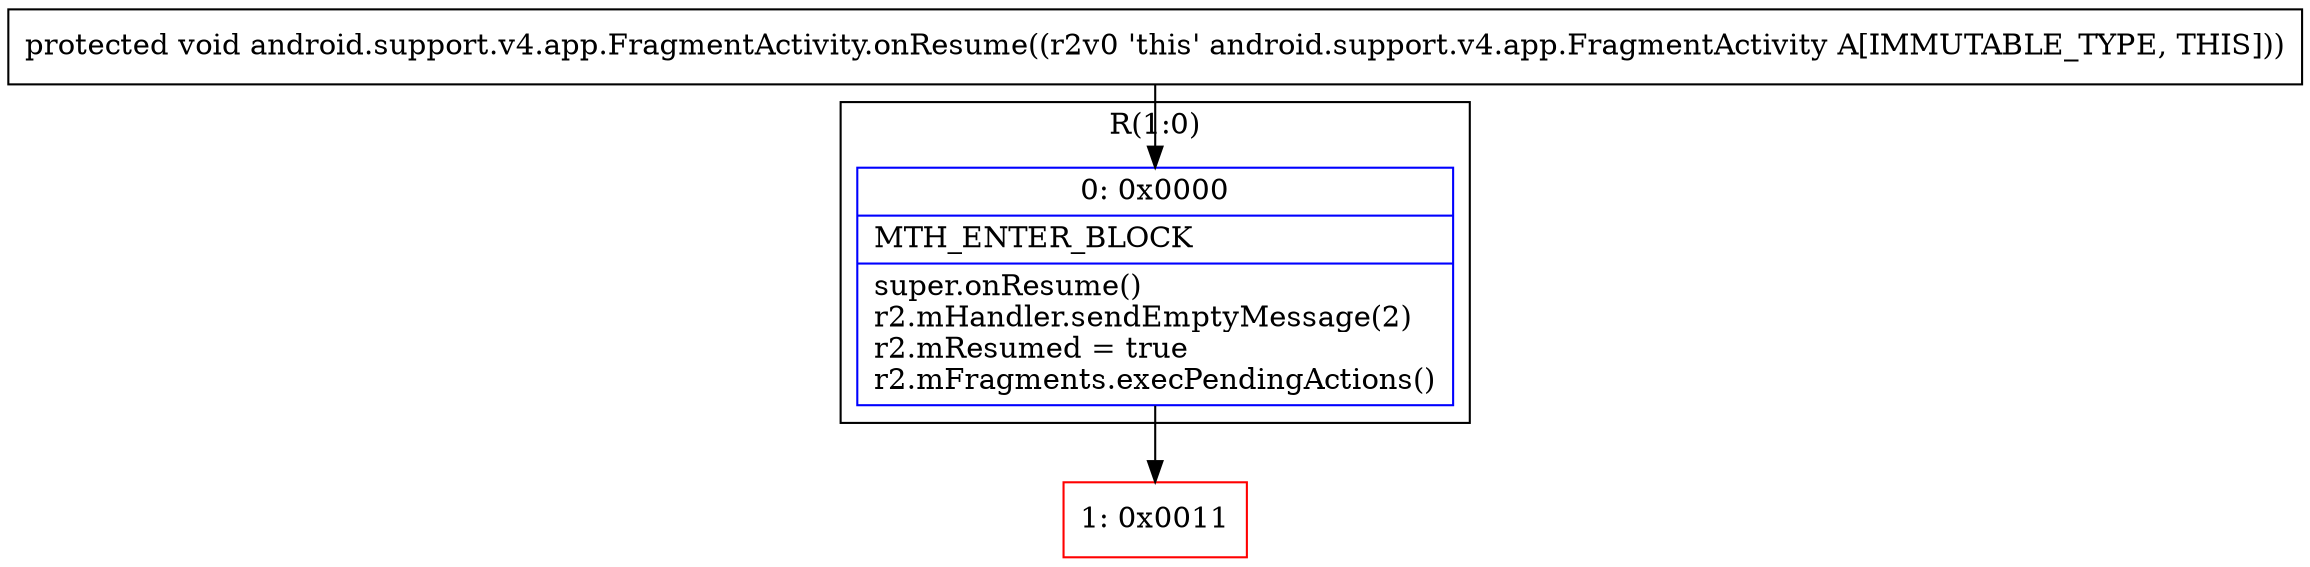 digraph "CFG forandroid.support.v4.app.FragmentActivity.onResume()V" {
subgraph cluster_Region_2028567161 {
label = "R(1:0)";
node [shape=record,color=blue];
Node_0 [shape=record,label="{0\:\ 0x0000|MTH_ENTER_BLOCK\l|super.onResume()\lr2.mHandler.sendEmptyMessage(2)\lr2.mResumed = true\lr2.mFragments.execPendingActions()\l}"];
}
Node_1 [shape=record,color=red,label="{1\:\ 0x0011}"];
MethodNode[shape=record,label="{protected void android.support.v4.app.FragmentActivity.onResume((r2v0 'this' android.support.v4.app.FragmentActivity A[IMMUTABLE_TYPE, THIS])) }"];
MethodNode -> Node_0;
Node_0 -> Node_1;
}

